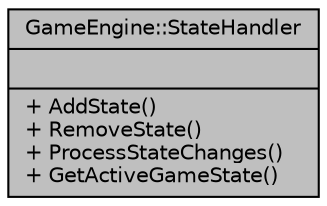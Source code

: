 digraph "GameEngine::StateHandler"
{
  edge [fontname="Helvetica",fontsize="10",labelfontname="Helvetica",labelfontsize="10"];
  node [fontname="Helvetica",fontsize="10",shape=record];
  Node1 [label="{GameEngine::StateHandler\n||+ AddState()\l+ RemoveState()\l+ ProcessStateChanges()\l+ GetActiveGameState()\l}",height=0.2,width=0.4,color="black", fillcolor="grey75", style="filled", fontcolor="black"];
}
